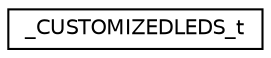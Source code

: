 digraph "Graphical Class Hierarchy"
{
  edge [fontname="Helvetica",fontsize="10",labelfontname="Helvetica",labelfontsize="10"];
  node [fontname="Helvetica",fontsize="10",shape=record];
  rankdir="LR";
  Node1 [label="_CUSTOMIZEDLEDS_t",height=0.2,width=0.4,color="black", fillcolor="white", style="filled",URL="$union___c_u_s_t_o_m_i_z_e_d_l_e_d_s__t.html"];
}
